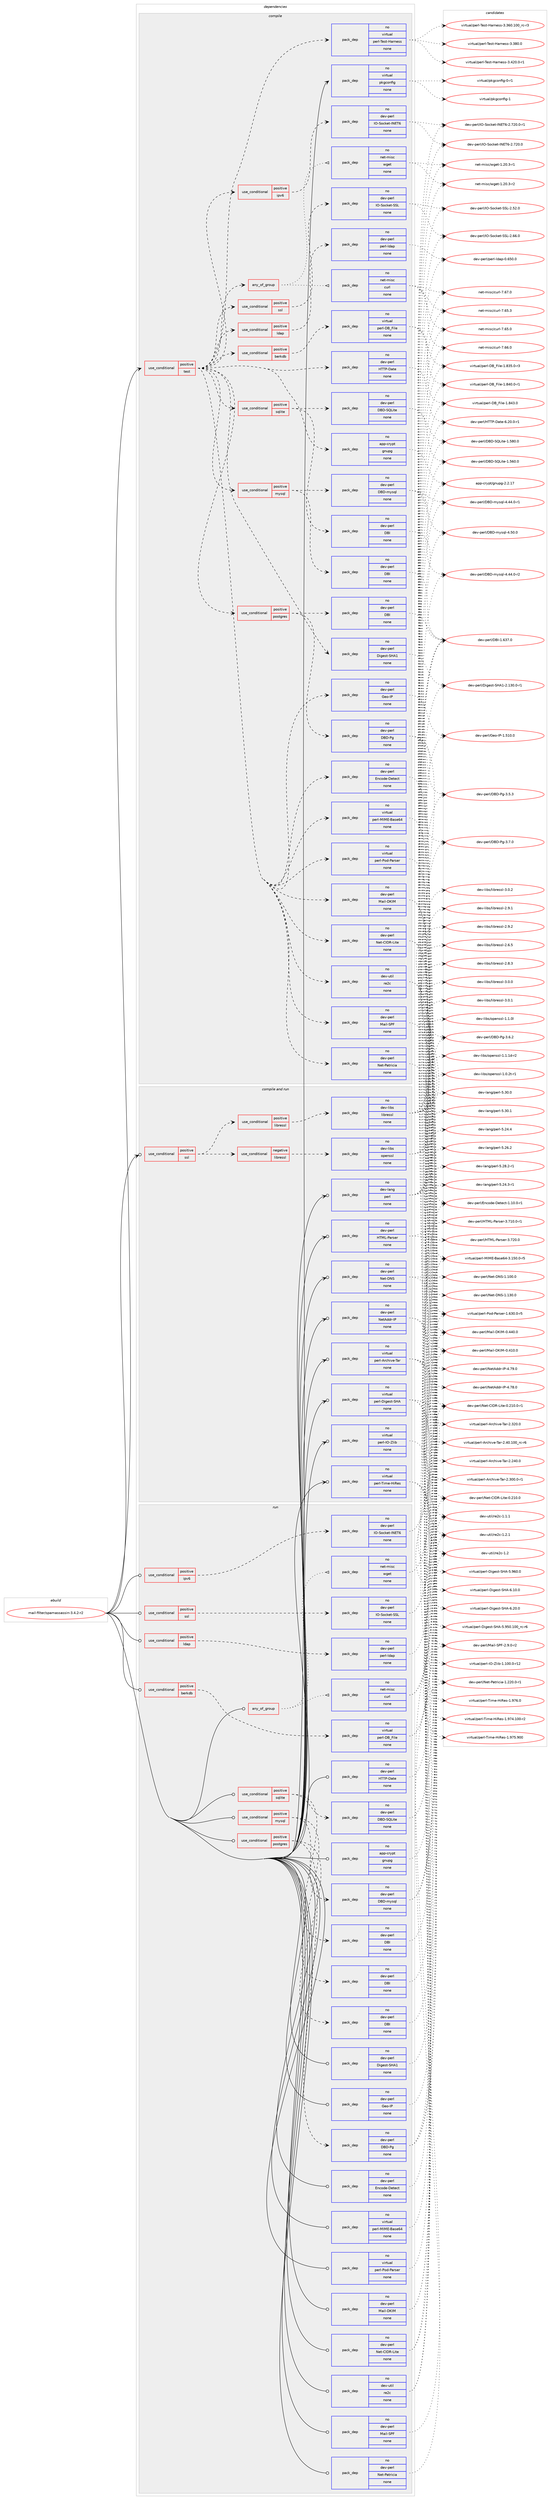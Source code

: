 digraph prolog {

# *************
# Graph options
# *************

newrank=true;
concentrate=true;
compound=true;
graph [rankdir=LR,fontname=Helvetica,fontsize=10,ranksep=1.5];#, ranksep=2.5, nodesep=0.2];
edge  [arrowhead=vee];
node  [fontname=Helvetica,fontsize=10];

# **********
# The ebuild
# **********

subgraph cluster_leftcol {
color=gray;
rank=same;
label=<<i>ebuild</i>>;
id [label="mail-filter/spamassassin-3.4.2-r2", color=red, width=4, href="../mail-filter/spamassassin-3.4.2-r2.svg"];
}

# ****************
# The dependencies
# ****************

subgraph cluster_midcol {
color=gray;
label=<<i>dependencies</i>>;
subgraph cluster_compile {
fillcolor="#eeeeee";
style=filled;
label=<<i>compile</i>>;
subgraph cond188508 {
dependency773268 [label=<<TABLE BORDER="0" CELLBORDER="1" CELLSPACING="0" CELLPADDING="4"><TR><TD ROWSPAN="3" CELLPADDING="10">use_conditional</TD></TR><TR><TD>positive</TD></TR><TR><TD>test</TD></TR></TABLE>>, shape=none, color=red];
subgraph pack571357 {
dependency773269 [label=<<TABLE BORDER="0" CELLBORDER="1" CELLSPACING="0" CELLPADDING="4" WIDTH="220"><TR><TD ROWSPAN="6" CELLPADDING="30">pack_dep</TD></TR><TR><TD WIDTH="110">no</TD></TR><TR><TD>app-crypt</TD></TR><TR><TD>gnupg</TD></TR><TR><TD>none</TD></TR><TR><TD></TD></TR></TABLE>>, shape=none, color=blue];
}
dependency773268:e -> dependency773269:w [weight=20,style="dashed",arrowhead="vee"];
subgraph pack571358 {
dependency773270 [label=<<TABLE BORDER="0" CELLBORDER="1" CELLSPACING="0" CELLPADDING="4" WIDTH="220"><TR><TD ROWSPAN="6" CELLPADDING="30">pack_dep</TD></TR><TR><TD WIDTH="110">no</TD></TR><TR><TD>dev-perl</TD></TR><TR><TD>Digest-SHA1</TD></TR><TR><TD>none</TD></TR><TR><TD></TD></TR></TABLE>>, shape=none, color=blue];
}
dependency773268:e -> dependency773270:w [weight=20,style="dashed",arrowhead="vee"];
subgraph pack571359 {
dependency773271 [label=<<TABLE BORDER="0" CELLBORDER="1" CELLSPACING="0" CELLPADDING="4" WIDTH="220"><TR><TD ROWSPAN="6" CELLPADDING="30">pack_dep</TD></TR><TR><TD WIDTH="110">no</TD></TR><TR><TD>dev-perl</TD></TR><TR><TD>Encode-Detect</TD></TR><TR><TD>none</TD></TR><TR><TD></TD></TR></TABLE>>, shape=none, color=blue];
}
dependency773268:e -> dependency773271:w [weight=20,style="dashed",arrowhead="vee"];
subgraph pack571360 {
dependency773272 [label=<<TABLE BORDER="0" CELLBORDER="1" CELLSPACING="0" CELLPADDING="4" WIDTH="220"><TR><TD ROWSPAN="6" CELLPADDING="30">pack_dep</TD></TR><TR><TD WIDTH="110">no</TD></TR><TR><TD>dev-perl</TD></TR><TR><TD>Geo-IP</TD></TR><TR><TD>none</TD></TR><TR><TD></TD></TR></TABLE>>, shape=none, color=blue];
}
dependency773268:e -> dependency773272:w [weight=20,style="dashed",arrowhead="vee"];
subgraph pack571361 {
dependency773273 [label=<<TABLE BORDER="0" CELLBORDER="1" CELLSPACING="0" CELLPADDING="4" WIDTH="220"><TR><TD ROWSPAN="6" CELLPADDING="30">pack_dep</TD></TR><TR><TD WIDTH="110">no</TD></TR><TR><TD>dev-perl</TD></TR><TR><TD>HTTP-Date</TD></TR><TR><TD>none</TD></TR><TR><TD></TD></TR></TABLE>>, shape=none, color=blue];
}
dependency773268:e -> dependency773273:w [weight=20,style="dashed",arrowhead="vee"];
subgraph pack571362 {
dependency773274 [label=<<TABLE BORDER="0" CELLBORDER="1" CELLSPACING="0" CELLPADDING="4" WIDTH="220"><TR><TD ROWSPAN="6" CELLPADDING="30">pack_dep</TD></TR><TR><TD WIDTH="110">no</TD></TR><TR><TD>dev-perl</TD></TR><TR><TD>Mail-DKIM</TD></TR><TR><TD>none</TD></TR><TR><TD></TD></TR></TABLE>>, shape=none, color=blue];
}
dependency773268:e -> dependency773274:w [weight=20,style="dashed",arrowhead="vee"];
subgraph pack571363 {
dependency773275 [label=<<TABLE BORDER="0" CELLBORDER="1" CELLSPACING="0" CELLPADDING="4" WIDTH="220"><TR><TD ROWSPAN="6" CELLPADDING="30">pack_dep</TD></TR><TR><TD WIDTH="110">no</TD></TR><TR><TD>dev-perl</TD></TR><TR><TD>Mail-SPF</TD></TR><TR><TD>none</TD></TR><TR><TD></TD></TR></TABLE>>, shape=none, color=blue];
}
dependency773268:e -> dependency773275:w [weight=20,style="dashed",arrowhead="vee"];
subgraph pack571364 {
dependency773276 [label=<<TABLE BORDER="0" CELLBORDER="1" CELLSPACING="0" CELLPADDING="4" WIDTH="220"><TR><TD ROWSPAN="6" CELLPADDING="30">pack_dep</TD></TR><TR><TD WIDTH="110">no</TD></TR><TR><TD>dev-perl</TD></TR><TR><TD>Net-Patricia</TD></TR><TR><TD>none</TD></TR><TR><TD></TD></TR></TABLE>>, shape=none, color=blue];
}
dependency773268:e -> dependency773276:w [weight=20,style="dashed",arrowhead="vee"];
subgraph pack571365 {
dependency773277 [label=<<TABLE BORDER="0" CELLBORDER="1" CELLSPACING="0" CELLPADDING="4" WIDTH="220"><TR><TD ROWSPAN="6" CELLPADDING="30">pack_dep</TD></TR><TR><TD WIDTH="110">no</TD></TR><TR><TD>dev-perl</TD></TR><TR><TD>Net-CIDR-Lite</TD></TR><TR><TD>none</TD></TR><TR><TD></TD></TR></TABLE>>, shape=none, color=blue];
}
dependency773268:e -> dependency773277:w [weight=20,style="dashed",arrowhead="vee"];
subgraph pack571366 {
dependency773278 [label=<<TABLE BORDER="0" CELLBORDER="1" CELLSPACING="0" CELLPADDING="4" WIDTH="220"><TR><TD ROWSPAN="6" CELLPADDING="30">pack_dep</TD></TR><TR><TD WIDTH="110">no</TD></TR><TR><TD>dev-util</TD></TR><TR><TD>re2c</TD></TR><TR><TD>none</TD></TR><TR><TD></TD></TR></TABLE>>, shape=none, color=blue];
}
dependency773268:e -> dependency773278:w [weight=20,style="dashed",arrowhead="vee"];
subgraph any12991 {
dependency773279 [label=<<TABLE BORDER="0" CELLBORDER="1" CELLSPACING="0" CELLPADDING="4"><TR><TD CELLPADDING="10">any_of_group</TD></TR></TABLE>>, shape=none, color=red];subgraph pack571367 {
dependency773280 [label=<<TABLE BORDER="0" CELLBORDER="1" CELLSPACING="0" CELLPADDING="4" WIDTH="220"><TR><TD ROWSPAN="6" CELLPADDING="30">pack_dep</TD></TR><TR><TD WIDTH="110">no</TD></TR><TR><TD>net-misc</TD></TR><TR><TD>wget</TD></TR><TR><TD>none</TD></TR><TR><TD></TD></TR></TABLE>>, shape=none, color=blue];
}
dependency773279:e -> dependency773280:w [weight=20,style="dotted",arrowhead="oinv"];
subgraph pack571368 {
dependency773281 [label=<<TABLE BORDER="0" CELLBORDER="1" CELLSPACING="0" CELLPADDING="4" WIDTH="220"><TR><TD ROWSPAN="6" CELLPADDING="30">pack_dep</TD></TR><TR><TD WIDTH="110">no</TD></TR><TR><TD>net-misc</TD></TR><TR><TD>curl</TD></TR><TR><TD>none</TD></TR><TR><TD></TD></TR></TABLE>>, shape=none, color=blue];
}
dependency773279:e -> dependency773281:w [weight=20,style="dotted",arrowhead="oinv"];
}
dependency773268:e -> dependency773279:w [weight=20,style="dashed",arrowhead="vee"];
subgraph pack571369 {
dependency773282 [label=<<TABLE BORDER="0" CELLBORDER="1" CELLSPACING="0" CELLPADDING="4" WIDTH="220"><TR><TD ROWSPAN="6" CELLPADDING="30">pack_dep</TD></TR><TR><TD WIDTH="110">no</TD></TR><TR><TD>virtual</TD></TR><TR><TD>perl-MIME-Base64</TD></TR><TR><TD>none</TD></TR><TR><TD></TD></TR></TABLE>>, shape=none, color=blue];
}
dependency773268:e -> dependency773282:w [weight=20,style="dashed",arrowhead="vee"];
subgraph pack571370 {
dependency773283 [label=<<TABLE BORDER="0" CELLBORDER="1" CELLSPACING="0" CELLPADDING="4" WIDTH="220"><TR><TD ROWSPAN="6" CELLPADDING="30">pack_dep</TD></TR><TR><TD WIDTH="110">no</TD></TR><TR><TD>virtual</TD></TR><TR><TD>perl-Pod-Parser</TD></TR><TR><TD>none</TD></TR><TR><TD></TD></TR></TABLE>>, shape=none, color=blue];
}
dependency773268:e -> dependency773283:w [weight=20,style="dashed",arrowhead="vee"];
subgraph cond188509 {
dependency773284 [label=<<TABLE BORDER="0" CELLBORDER="1" CELLSPACING="0" CELLPADDING="4"><TR><TD ROWSPAN="3" CELLPADDING="10">use_conditional</TD></TR><TR><TD>positive</TD></TR><TR><TD>berkdb</TD></TR></TABLE>>, shape=none, color=red];
subgraph pack571371 {
dependency773285 [label=<<TABLE BORDER="0" CELLBORDER="1" CELLSPACING="0" CELLPADDING="4" WIDTH="220"><TR><TD ROWSPAN="6" CELLPADDING="30">pack_dep</TD></TR><TR><TD WIDTH="110">no</TD></TR><TR><TD>virtual</TD></TR><TR><TD>perl-DB_File</TD></TR><TR><TD>none</TD></TR><TR><TD></TD></TR></TABLE>>, shape=none, color=blue];
}
dependency773284:e -> dependency773285:w [weight=20,style="dashed",arrowhead="vee"];
}
dependency773268:e -> dependency773284:w [weight=20,style="dashed",arrowhead="vee"];
subgraph cond188510 {
dependency773286 [label=<<TABLE BORDER="0" CELLBORDER="1" CELLSPACING="0" CELLPADDING="4"><TR><TD ROWSPAN="3" CELLPADDING="10">use_conditional</TD></TR><TR><TD>positive</TD></TR><TR><TD>ipv6</TD></TR></TABLE>>, shape=none, color=red];
subgraph pack571372 {
dependency773287 [label=<<TABLE BORDER="0" CELLBORDER="1" CELLSPACING="0" CELLPADDING="4" WIDTH="220"><TR><TD ROWSPAN="6" CELLPADDING="30">pack_dep</TD></TR><TR><TD WIDTH="110">no</TD></TR><TR><TD>dev-perl</TD></TR><TR><TD>IO-Socket-INET6</TD></TR><TR><TD>none</TD></TR><TR><TD></TD></TR></TABLE>>, shape=none, color=blue];
}
dependency773286:e -> dependency773287:w [weight=20,style="dashed",arrowhead="vee"];
}
dependency773268:e -> dependency773286:w [weight=20,style="dashed",arrowhead="vee"];
subgraph cond188511 {
dependency773288 [label=<<TABLE BORDER="0" CELLBORDER="1" CELLSPACING="0" CELLPADDING="4"><TR><TD ROWSPAN="3" CELLPADDING="10">use_conditional</TD></TR><TR><TD>positive</TD></TR><TR><TD>ldap</TD></TR></TABLE>>, shape=none, color=red];
subgraph pack571373 {
dependency773289 [label=<<TABLE BORDER="0" CELLBORDER="1" CELLSPACING="0" CELLPADDING="4" WIDTH="220"><TR><TD ROWSPAN="6" CELLPADDING="30">pack_dep</TD></TR><TR><TD WIDTH="110">no</TD></TR><TR><TD>dev-perl</TD></TR><TR><TD>perl-ldap</TD></TR><TR><TD>none</TD></TR><TR><TD></TD></TR></TABLE>>, shape=none, color=blue];
}
dependency773288:e -> dependency773289:w [weight=20,style="dashed",arrowhead="vee"];
}
dependency773268:e -> dependency773288:w [weight=20,style="dashed",arrowhead="vee"];
subgraph cond188512 {
dependency773290 [label=<<TABLE BORDER="0" CELLBORDER="1" CELLSPACING="0" CELLPADDING="4"><TR><TD ROWSPAN="3" CELLPADDING="10">use_conditional</TD></TR><TR><TD>positive</TD></TR><TR><TD>mysql</TD></TR></TABLE>>, shape=none, color=red];
subgraph pack571374 {
dependency773291 [label=<<TABLE BORDER="0" CELLBORDER="1" CELLSPACING="0" CELLPADDING="4" WIDTH="220"><TR><TD ROWSPAN="6" CELLPADDING="30">pack_dep</TD></TR><TR><TD WIDTH="110">no</TD></TR><TR><TD>dev-perl</TD></TR><TR><TD>DBI</TD></TR><TR><TD>none</TD></TR><TR><TD></TD></TR></TABLE>>, shape=none, color=blue];
}
dependency773290:e -> dependency773291:w [weight=20,style="dashed",arrowhead="vee"];
subgraph pack571375 {
dependency773292 [label=<<TABLE BORDER="0" CELLBORDER="1" CELLSPACING="0" CELLPADDING="4" WIDTH="220"><TR><TD ROWSPAN="6" CELLPADDING="30">pack_dep</TD></TR><TR><TD WIDTH="110">no</TD></TR><TR><TD>dev-perl</TD></TR><TR><TD>DBD-mysql</TD></TR><TR><TD>none</TD></TR><TR><TD></TD></TR></TABLE>>, shape=none, color=blue];
}
dependency773290:e -> dependency773292:w [weight=20,style="dashed",arrowhead="vee"];
}
dependency773268:e -> dependency773290:w [weight=20,style="dashed",arrowhead="vee"];
subgraph cond188513 {
dependency773293 [label=<<TABLE BORDER="0" CELLBORDER="1" CELLSPACING="0" CELLPADDING="4"><TR><TD ROWSPAN="3" CELLPADDING="10">use_conditional</TD></TR><TR><TD>positive</TD></TR><TR><TD>postgres</TD></TR></TABLE>>, shape=none, color=red];
subgraph pack571376 {
dependency773294 [label=<<TABLE BORDER="0" CELLBORDER="1" CELLSPACING="0" CELLPADDING="4" WIDTH="220"><TR><TD ROWSPAN="6" CELLPADDING="30">pack_dep</TD></TR><TR><TD WIDTH="110">no</TD></TR><TR><TD>dev-perl</TD></TR><TR><TD>DBI</TD></TR><TR><TD>none</TD></TR><TR><TD></TD></TR></TABLE>>, shape=none, color=blue];
}
dependency773293:e -> dependency773294:w [weight=20,style="dashed",arrowhead="vee"];
subgraph pack571377 {
dependency773295 [label=<<TABLE BORDER="0" CELLBORDER="1" CELLSPACING="0" CELLPADDING="4" WIDTH="220"><TR><TD ROWSPAN="6" CELLPADDING="30">pack_dep</TD></TR><TR><TD WIDTH="110">no</TD></TR><TR><TD>dev-perl</TD></TR><TR><TD>DBD-Pg</TD></TR><TR><TD>none</TD></TR><TR><TD></TD></TR></TABLE>>, shape=none, color=blue];
}
dependency773293:e -> dependency773295:w [weight=20,style="dashed",arrowhead="vee"];
}
dependency773268:e -> dependency773293:w [weight=20,style="dashed",arrowhead="vee"];
subgraph cond188514 {
dependency773296 [label=<<TABLE BORDER="0" CELLBORDER="1" CELLSPACING="0" CELLPADDING="4"><TR><TD ROWSPAN="3" CELLPADDING="10">use_conditional</TD></TR><TR><TD>positive</TD></TR><TR><TD>sqlite</TD></TR></TABLE>>, shape=none, color=red];
subgraph pack571378 {
dependency773297 [label=<<TABLE BORDER="0" CELLBORDER="1" CELLSPACING="0" CELLPADDING="4" WIDTH="220"><TR><TD ROWSPAN="6" CELLPADDING="30">pack_dep</TD></TR><TR><TD WIDTH="110">no</TD></TR><TR><TD>dev-perl</TD></TR><TR><TD>DBI</TD></TR><TR><TD>none</TD></TR><TR><TD></TD></TR></TABLE>>, shape=none, color=blue];
}
dependency773296:e -> dependency773297:w [weight=20,style="dashed",arrowhead="vee"];
subgraph pack571379 {
dependency773298 [label=<<TABLE BORDER="0" CELLBORDER="1" CELLSPACING="0" CELLPADDING="4" WIDTH="220"><TR><TD ROWSPAN="6" CELLPADDING="30">pack_dep</TD></TR><TR><TD WIDTH="110">no</TD></TR><TR><TD>dev-perl</TD></TR><TR><TD>DBD-SQLite</TD></TR><TR><TD>none</TD></TR><TR><TD></TD></TR></TABLE>>, shape=none, color=blue];
}
dependency773296:e -> dependency773298:w [weight=20,style="dashed",arrowhead="vee"];
}
dependency773268:e -> dependency773296:w [weight=20,style="dashed",arrowhead="vee"];
subgraph cond188515 {
dependency773299 [label=<<TABLE BORDER="0" CELLBORDER="1" CELLSPACING="0" CELLPADDING="4"><TR><TD ROWSPAN="3" CELLPADDING="10">use_conditional</TD></TR><TR><TD>positive</TD></TR><TR><TD>ssl</TD></TR></TABLE>>, shape=none, color=red];
subgraph pack571380 {
dependency773300 [label=<<TABLE BORDER="0" CELLBORDER="1" CELLSPACING="0" CELLPADDING="4" WIDTH="220"><TR><TD ROWSPAN="6" CELLPADDING="30">pack_dep</TD></TR><TR><TD WIDTH="110">no</TD></TR><TR><TD>dev-perl</TD></TR><TR><TD>IO-Socket-SSL</TD></TR><TR><TD>none</TD></TR><TR><TD></TD></TR></TABLE>>, shape=none, color=blue];
}
dependency773299:e -> dependency773300:w [weight=20,style="dashed",arrowhead="vee"];
}
dependency773268:e -> dependency773299:w [weight=20,style="dashed",arrowhead="vee"];
subgraph pack571381 {
dependency773301 [label=<<TABLE BORDER="0" CELLBORDER="1" CELLSPACING="0" CELLPADDING="4" WIDTH="220"><TR><TD ROWSPAN="6" CELLPADDING="30">pack_dep</TD></TR><TR><TD WIDTH="110">no</TD></TR><TR><TD>virtual</TD></TR><TR><TD>perl-Test-Harness</TD></TR><TR><TD>none</TD></TR><TR><TD></TD></TR></TABLE>>, shape=none, color=blue];
}
dependency773268:e -> dependency773301:w [weight=20,style="dashed",arrowhead="vee"];
}
id:e -> dependency773268:w [weight=20,style="solid",arrowhead="vee"];
subgraph pack571382 {
dependency773302 [label=<<TABLE BORDER="0" CELLBORDER="1" CELLSPACING="0" CELLPADDING="4" WIDTH="220"><TR><TD ROWSPAN="6" CELLPADDING="30">pack_dep</TD></TR><TR><TD WIDTH="110">no</TD></TR><TR><TD>virtual</TD></TR><TR><TD>pkgconfig</TD></TR><TR><TD>none</TD></TR><TR><TD></TD></TR></TABLE>>, shape=none, color=blue];
}
id:e -> dependency773302:w [weight=20,style="solid",arrowhead="vee"];
}
subgraph cluster_compileandrun {
fillcolor="#eeeeee";
style=filled;
label=<<i>compile and run</i>>;
subgraph cond188516 {
dependency773303 [label=<<TABLE BORDER="0" CELLBORDER="1" CELLSPACING="0" CELLPADDING="4"><TR><TD ROWSPAN="3" CELLPADDING="10">use_conditional</TD></TR><TR><TD>positive</TD></TR><TR><TD>ssl</TD></TR></TABLE>>, shape=none, color=red];
subgraph cond188517 {
dependency773304 [label=<<TABLE BORDER="0" CELLBORDER="1" CELLSPACING="0" CELLPADDING="4"><TR><TD ROWSPAN="3" CELLPADDING="10">use_conditional</TD></TR><TR><TD>negative</TD></TR><TR><TD>libressl</TD></TR></TABLE>>, shape=none, color=red];
subgraph pack571383 {
dependency773305 [label=<<TABLE BORDER="0" CELLBORDER="1" CELLSPACING="0" CELLPADDING="4" WIDTH="220"><TR><TD ROWSPAN="6" CELLPADDING="30">pack_dep</TD></TR><TR><TD WIDTH="110">no</TD></TR><TR><TD>dev-libs</TD></TR><TR><TD>openssl</TD></TR><TR><TD>none</TD></TR><TR><TD></TD></TR></TABLE>>, shape=none, color=blue];
}
dependency773304:e -> dependency773305:w [weight=20,style="dashed",arrowhead="vee"];
}
dependency773303:e -> dependency773304:w [weight=20,style="dashed",arrowhead="vee"];
subgraph cond188518 {
dependency773306 [label=<<TABLE BORDER="0" CELLBORDER="1" CELLSPACING="0" CELLPADDING="4"><TR><TD ROWSPAN="3" CELLPADDING="10">use_conditional</TD></TR><TR><TD>positive</TD></TR><TR><TD>libressl</TD></TR></TABLE>>, shape=none, color=red];
subgraph pack571384 {
dependency773307 [label=<<TABLE BORDER="0" CELLBORDER="1" CELLSPACING="0" CELLPADDING="4" WIDTH="220"><TR><TD ROWSPAN="6" CELLPADDING="30">pack_dep</TD></TR><TR><TD WIDTH="110">no</TD></TR><TR><TD>dev-libs</TD></TR><TR><TD>libressl</TD></TR><TR><TD>none</TD></TR><TR><TD></TD></TR></TABLE>>, shape=none, color=blue];
}
dependency773306:e -> dependency773307:w [weight=20,style="dashed",arrowhead="vee"];
}
dependency773303:e -> dependency773306:w [weight=20,style="dashed",arrowhead="vee"];
}
id:e -> dependency773303:w [weight=20,style="solid",arrowhead="odotvee"];
subgraph pack571385 {
dependency773308 [label=<<TABLE BORDER="0" CELLBORDER="1" CELLSPACING="0" CELLPADDING="4" WIDTH="220"><TR><TD ROWSPAN="6" CELLPADDING="30">pack_dep</TD></TR><TR><TD WIDTH="110">no</TD></TR><TR><TD>dev-lang</TD></TR><TR><TD>perl</TD></TR><TR><TD>none</TD></TR><TR><TD></TD></TR></TABLE>>, shape=none, color=blue];
}
id:e -> dependency773308:w [weight=20,style="solid",arrowhead="odotvee"];
subgraph pack571386 {
dependency773309 [label=<<TABLE BORDER="0" CELLBORDER="1" CELLSPACING="0" CELLPADDING="4" WIDTH="220"><TR><TD ROWSPAN="6" CELLPADDING="30">pack_dep</TD></TR><TR><TD WIDTH="110">no</TD></TR><TR><TD>dev-perl</TD></TR><TR><TD>HTML-Parser</TD></TR><TR><TD>none</TD></TR><TR><TD></TD></TR></TABLE>>, shape=none, color=blue];
}
id:e -> dependency773309:w [weight=20,style="solid",arrowhead="odotvee"];
subgraph pack571387 {
dependency773310 [label=<<TABLE BORDER="0" CELLBORDER="1" CELLSPACING="0" CELLPADDING="4" WIDTH="220"><TR><TD ROWSPAN="6" CELLPADDING="30">pack_dep</TD></TR><TR><TD WIDTH="110">no</TD></TR><TR><TD>dev-perl</TD></TR><TR><TD>Net-DNS</TD></TR><TR><TD>none</TD></TR><TR><TD></TD></TR></TABLE>>, shape=none, color=blue];
}
id:e -> dependency773310:w [weight=20,style="solid",arrowhead="odotvee"];
subgraph pack571388 {
dependency773311 [label=<<TABLE BORDER="0" CELLBORDER="1" CELLSPACING="0" CELLPADDING="4" WIDTH="220"><TR><TD ROWSPAN="6" CELLPADDING="30">pack_dep</TD></TR><TR><TD WIDTH="110">no</TD></TR><TR><TD>dev-perl</TD></TR><TR><TD>NetAddr-IP</TD></TR><TR><TD>none</TD></TR><TR><TD></TD></TR></TABLE>>, shape=none, color=blue];
}
id:e -> dependency773311:w [weight=20,style="solid",arrowhead="odotvee"];
subgraph pack571389 {
dependency773312 [label=<<TABLE BORDER="0" CELLBORDER="1" CELLSPACING="0" CELLPADDING="4" WIDTH="220"><TR><TD ROWSPAN="6" CELLPADDING="30">pack_dep</TD></TR><TR><TD WIDTH="110">no</TD></TR><TR><TD>virtual</TD></TR><TR><TD>perl-Archive-Tar</TD></TR><TR><TD>none</TD></TR><TR><TD></TD></TR></TABLE>>, shape=none, color=blue];
}
id:e -> dependency773312:w [weight=20,style="solid",arrowhead="odotvee"];
subgraph pack571390 {
dependency773313 [label=<<TABLE BORDER="0" CELLBORDER="1" CELLSPACING="0" CELLPADDING="4" WIDTH="220"><TR><TD ROWSPAN="6" CELLPADDING="30">pack_dep</TD></TR><TR><TD WIDTH="110">no</TD></TR><TR><TD>virtual</TD></TR><TR><TD>perl-Digest-SHA</TD></TR><TR><TD>none</TD></TR><TR><TD></TD></TR></TABLE>>, shape=none, color=blue];
}
id:e -> dependency773313:w [weight=20,style="solid",arrowhead="odotvee"];
subgraph pack571391 {
dependency773314 [label=<<TABLE BORDER="0" CELLBORDER="1" CELLSPACING="0" CELLPADDING="4" WIDTH="220"><TR><TD ROWSPAN="6" CELLPADDING="30">pack_dep</TD></TR><TR><TD WIDTH="110">no</TD></TR><TR><TD>virtual</TD></TR><TR><TD>perl-IO-Zlib</TD></TR><TR><TD>none</TD></TR><TR><TD></TD></TR></TABLE>>, shape=none, color=blue];
}
id:e -> dependency773314:w [weight=20,style="solid",arrowhead="odotvee"];
subgraph pack571392 {
dependency773315 [label=<<TABLE BORDER="0" CELLBORDER="1" CELLSPACING="0" CELLPADDING="4" WIDTH="220"><TR><TD ROWSPAN="6" CELLPADDING="30">pack_dep</TD></TR><TR><TD WIDTH="110">no</TD></TR><TR><TD>virtual</TD></TR><TR><TD>perl-Time-HiRes</TD></TR><TR><TD>none</TD></TR><TR><TD></TD></TR></TABLE>>, shape=none, color=blue];
}
id:e -> dependency773315:w [weight=20,style="solid",arrowhead="odotvee"];
}
subgraph cluster_run {
fillcolor="#eeeeee";
style=filled;
label=<<i>run</i>>;
subgraph any12992 {
dependency773316 [label=<<TABLE BORDER="0" CELLBORDER="1" CELLSPACING="0" CELLPADDING="4"><TR><TD CELLPADDING="10">any_of_group</TD></TR></TABLE>>, shape=none, color=red];subgraph pack571393 {
dependency773317 [label=<<TABLE BORDER="0" CELLBORDER="1" CELLSPACING="0" CELLPADDING="4" WIDTH="220"><TR><TD ROWSPAN="6" CELLPADDING="30">pack_dep</TD></TR><TR><TD WIDTH="110">no</TD></TR><TR><TD>net-misc</TD></TR><TR><TD>wget</TD></TR><TR><TD>none</TD></TR><TR><TD></TD></TR></TABLE>>, shape=none, color=blue];
}
dependency773316:e -> dependency773317:w [weight=20,style="dotted",arrowhead="oinv"];
subgraph pack571394 {
dependency773318 [label=<<TABLE BORDER="0" CELLBORDER="1" CELLSPACING="0" CELLPADDING="4" WIDTH="220"><TR><TD ROWSPAN="6" CELLPADDING="30">pack_dep</TD></TR><TR><TD WIDTH="110">no</TD></TR><TR><TD>net-misc</TD></TR><TR><TD>curl</TD></TR><TR><TD>none</TD></TR><TR><TD></TD></TR></TABLE>>, shape=none, color=blue];
}
dependency773316:e -> dependency773318:w [weight=20,style="dotted",arrowhead="oinv"];
}
id:e -> dependency773316:w [weight=20,style="solid",arrowhead="odot"];
subgraph cond188519 {
dependency773319 [label=<<TABLE BORDER="0" CELLBORDER="1" CELLSPACING="0" CELLPADDING="4"><TR><TD ROWSPAN="3" CELLPADDING="10">use_conditional</TD></TR><TR><TD>positive</TD></TR><TR><TD>berkdb</TD></TR></TABLE>>, shape=none, color=red];
subgraph pack571395 {
dependency773320 [label=<<TABLE BORDER="0" CELLBORDER="1" CELLSPACING="0" CELLPADDING="4" WIDTH="220"><TR><TD ROWSPAN="6" CELLPADDING="30">pack_dep</TD></TR><TR><TD WIDTH="110">no</TD></TR><TR><TD>virtual</TD></TR><TR><TD>perl-DB_File</TD></TR><TR><TD>none</TD></TR><TR><TD></TD></TR></TABLE>>, shape=none, color=blue];
}
dependency773319:e -> dependency773320:w [weight=20,style="dashed",arrowhead="vee"];
}
id:e -> dependency773319:w [weight=20,style="solid",arrowhead="odot"];
subgraph cond188520 {
dependency773321 [label=<<TABLE BORDER="0" CELLBORDER="1" CELLSPACING="0" CELLPADDING="4"><TR><TD ROWSPAN="3" CELLPADDING="10">use_conditional</TD></TR><TR><TD>positive</TD></TR><TR><TD>ipv6</TD></TR></TABLE>>, shape=none, color=red];
subgraph pack571396 {
dependency773322 [label=<<TABLE BORDER="0" CELLBORDER="1" CELLSPACING="0" CELLPADDING="4" WIDTH="220"><TR><TD ROWSPAN="6" CELLPADDING="30">pack_dep</TD></TR><TR><TD WIDTH="110">no</TD></TR><TR><TD>dev-perl</TD></TR><TR><TD>IO-Socket-INET6</TD></TR><TR><TD>none</TD></TR><TR><TD></TD></TR></TABLE>>, shape=none, color=blue];
}
dependency773321:e -> dependency773322:w [weight=20,style="dashed",arrowhead="vee"];
}
id:e -> dependency773321:w [weight=20,style="solid",arrowhead="odot"];
subgraph cond188521 {
dependency773323 [label=<<TABLE BORDER="0" CELLBORDER="1" CELLSPACING="0" CELLPADDING="4"><TR><TD ROWSPAN="3" CELLPADDING="10">use_conditional</TD></TR><TR><TD>positive</TD></TR><TR><TD>ldap</TD></TR></TABLE>>, shape=none, color=red];
subgraph pack571397 {
dependency773324 [label=<<TABLE BORDER="0" CELLBORDER="1" CELLSPACING="0" CELLPADDING="4" WIDTH="220"><TR><TD ROWSPAN="6" CELLPADDING="30">pack_dep</TD></TR><TR><TD WIDTH="110">no</TD></TR><TR><TD>dev-perl</TD></TR><TR><TD>perl-ldap</TD></TR><TR><TD>none</TD></TR><TR><TD></TD></TR></TABLE>>, shape=none, color=blue];
}
dependency773323:e -> dependency773324:w [weight=20,style="dashed",arrowhead="vee"];
}
id:e -> dependency773323:w [weight=20,style="solid",arrowhead="odot"];
subgraph cond188522 {
dependency773325 [label=<<TABLE BORDER="0" CELLBORDER="1" CELLSPACING="0" CELLPADDING="4"><TR><TD ROWSPAN="3" CELLPADDING="10">use_conditional</TD></TR><TR><TD>positive</TD></TR><TR><TD>mysql</TD></TR></TABLE>>, shape=none, color=red];
subgraph pack571398 {
dependency773326 [label=<<TABLE BORDER="0" CELLBORDER="1" CELLSPACING="0" CELLPADDING="4" WIDTH="220"><TR><TD ROWSPAN="6" CELLPADDING="30">pack_dep</TD></TR><TR><TD WIDTH="110">no</TD></TR><TR><TD>dev-perl</TD></TR><TR><TD>DBI</TD></TR><TR><TD>none</TD></TR><TR><TD></TD></TR></TABLE>>, shape=none, color=blue];
}
dependency773325:e -> dependency773326:w [weight=20,style="dashed",arrowhead="vee"];
subgraph pack571399 {
dependency773327 [label=<<TABLE BORDER="0" CELLBORDER="1" CELLSPACING="0" CELLPADDING="4" WIDTH="220"><TR><TD ROWSPAN="6" CELLPADDING="30">pack_dep</TD></TR><TR><TD WIDTH="110">no</TD></TR><TR><TD>dev-perl</TD></TR><TR><TD>DBD-mysql</TD></TR><TR><TD>none</TD></TR><TR><TD></TD></TR></TABLE>>, shape=none, color=blue];
}
dependency773325:e -> dependency773327:w [weight=20,style="dashed",arrowhead="vee"];
}
id:e -> dependency773325:w [weight=20,style="solid",arrowhead="odot"];
subgraph cond188523 {
dependency773328 [label=<<TABLE BORDER="0" CELLBORDER="1" CELLSPACING="0" CELLPADDING="4"><TR><TD ROWSPAN="3" CELLPADDING="10">use_conditional</TD></TR><TR><TD>positive</TD></TR><TR><TD>postgres</TD></TR></TABLE>>, shape=none, color=red];
subgraph pack571400 {
dependency773329 [label=<<TABLE BORDER="0" CELLBORDER="1" CELLSPACING="0" CELLPADDING="4" WIDTH="220"><TR><TD ROWSPAN="6" CELLPADDING="30">pack_dep</TD></TR><TR><TD WIDTH="110">no</TD></TR><TR><TD>dev-perl</TD></TR><TR><TD>DBI</TD></TR><TR><TD>none</TD></TR><TR><TD></TD></TR></TABLE>>, shape=none, color=blue];
}
dependency773328:e -> dependency773329:w [weight=20,style="dashed",arrowhead="vee"];
subgraph pack571401 {
dependency773330 [label=<<TABLE BORDER="0" CELLBORDER="1" CELLSPACING="0" CELLPADDING="4" WIDTH="220"><TR><TD ROWSPAN="6" CELLPADDING="30">pack_dep</TD></TR><TR><TD WIDTH="110">no</TD></TR><TR><TD>dev-perl</TD></TR><TR><TD>DBD-Pg</TD></TR><TR><TD>none</TD></TR><TR><TD></TD></TR></TABLE>>, shape=none, color=blue];
}
dependency773328:e -> dependency773330:w [weight=20,style="dashed",arrowhead="vee"];
}
id:e -> dependency773328:w [weight=20,style="solid",arrowhead="odot"];
subgraph cond188524 {
dependency773331 [label=<<TABLE BORDER="0" CELLBORDER="1" CELLSPACING="0" CELLPADDING="4"><TR><TD ROWSPAN="3" CELLPADDING="10">use_conditional</TD></TR><TR><TD>positive</TD></TR><TR><TD>sqlite</TD></TR></TABLE>>, shape=none, color=red];
subgraph pack571402 {
dependency773332 [label=<<TABLE BORDER="0" CELLBORDER="1" CELLSPACING="0" CELLPADDING="4" WIDTH="220"><TR><TD ROWSPAN="6" CELLPADDING="30">pack_dep</TD></TR><TR><TD WIDTH="110">no</TD></TR><TR><TD>dev-perl</TD></TR><TR><TD>DBI</TD></TR><TR><TD>none</TD></TR><TR><TD></TD></TR></TABLE>>, shape=none, color=blue];
}
dependency773331:e -> dependency773332:w [weight=20,style="dashed",arrowhead="vee"];
subgraph pack571403 {
dependency773333 [label=<<TABLE BORDER="0" CELLBORDER="1" CELLSPACING="0" CELLPADDING="4" WIDTH="220"><TR><TD ROWSPAN="6" CELLPADDING="30">pack_dep</TD></TR><TR><TD WIDTH="110">no</TD></TR><TR><TD>dev-perl</TD></TR><TR><TD>DBD-SQLite</TD></TR><TR><TD>none</TD></TR><TR><TD></TD></TR></TABLE>>, shape=none, color=blue];
}
dependency773331:e -> dependency773333:w [weight=20,style="dashed",arrowhead="vee"];
}
id:e -> dependency773331:w [weight=20,style="solid",arrowhead="odot"];
subgraph cond188525 {
dependency773334 [label=<<TABLE BORDER="0" CELLBORDER="1" CELLSPACING="0" CELLPADDING="4"><TR><TD ROWSPAN="3" CELLPADDING="10">use_conditional</TD></TR><TR><TD>positive</TD></TR><TR><TD>ssl</TD></TR></TABLE>>, shape=none, color=red];
subgraph pack571404 {
dependency773335 [label=<<TABLE BORDER="0" CELLBORDER="1" CELLSPACING="0" CELLPADDING="4" WIDTH="220"><TR><TD ROWSPAN="6" CELLPADDING="30">pack_dep</TD></TR><TR><TD WIDTH="110">no</TD></TR><TR><TD>dev-perl</TD></TR><TR><TD>IO-Socket-SSL</TD></TR><TR><TD>none</TD></TR><TR><TD></TD></TR></TABLE>>, shape=none, color=blue];
}
dependency773334:e -> dependency773335:w [weight=20,style="dashed",arrowhead="vee"];
}
id:e -> dependency773334:w [weight=20,style="solid",arrowhead="odot"];
subgraph pack571405 {
dependency773336 [label=<<TABLE BORDER="0" CELLBORDER="1" CELLSPACING="0" CELLPADDING="4" WIDTH="220"><TR><TD ROWSPAN="6" CELLPADDING="30">pack_dep</TD></TR><TR><TD WIDTH="110">no</TD></TR><TR><TD>app-crypt</TD></TR><TR><TD>gnupg</TD></TR><TR><TD>none</TD></TR><TR><TD></TD></TR></TABLE>>, shape=none, color=blue];
}
id:e -> dependency773336:w [weight=20,style="solid",arrowhead="odot"];
subgraph pack571406 {
dependency773337 [label=<<TABLE BORDER="0" CELLBORDER="1" CELLSPACING="0" CELLPADDING="4" WIDTH="220"><TR><TD ROWSPAN="6" CELLPADDING="30">pack_dep</TD></TR><TR><TD WIDTH="110">no</TD></TR><TR><TD>dev-perl</TD></TR><TR><TD>Digest-SHA1</TD></TR><TR><TD>none</TD></TR><TR><TD></TD></TR></TABLE>>, shape=none, color=blue];
}
id:e -> dependency773337:w [weight=20,style="solid",arrowhead="odot"];
subgraph pack571407 {
dependency773338 [label=<<TABLE BORDER="0" CELLBORDER="1" CELLSPACING="0" CELLPADDING="4" WIDTH="220"><TR><TD ROWSPAN="6" CELLPADDING="30">pack_dep</TD></TR><TR><TD WIDTH="110">no</TD></TR><TR><TD>dev-perl</TD></TR><TR><TD>Encode-Detect</TD></TR><TR><TD>none</TD></TR><TR><TD></TD></TR></TABLE>>, shape=none, color=blue];
}
id:e -> dependency773338:w [weight=20,style="solid",arrowhead="odot"];
subgraph pack571408 {
dependency773339 [label=<<TABLE BORDER="0" CELLBORDER="1" CELLSPACING="0" CELLPADDING="4" WIDTH="220"><TR><TD ROWSPAN="6" CELLPADDING="30">pack_dep</TD></TR><TR><TD WIDTH="110">no</TD></TR><TR><TD>dev-perl</TD></TR><TR><TD>Geo-IP</TD></TR><TR><TD>none</TD></TR><TR><TD></TD></TR></TABLE>>, shape=none, color=blue];
}
id:e -> dependency773339:w [weight=20,style="solid",arrowhead="odot"];
subgraph pack571409 {
dependency773340 [label=<<TABLE BORDER="0" CELLBORDER="1" CELLSPACING="0" CELLPADDING="4" WIDTH="220"><TR><TD ROWSPAN="6" CELLPADDING="30">pack_dep</TD></TR><TR><TD WIDTH="110">no</TD></TR><TR><TD>dev-perl</TD></TR><TR><TD>HTTP-Date</TD></TR><TR><TD>none</TD></TR><TR><TD></TD></TR></TABLE>>, shape=none, color=blue];
}
id:e -> dependency773340:w [weight=20,style="solid",arrowhead="odot"];
subgraph pack571410 {
dependency773341 [label=<<TABLE BORDER="0" CELLBORDER="1" CELLSPACING="0" CELLPADDING="4" WIDTH="220"><TR><TD ROWSPAN="6" CELLPADDING="30">pack_dep</TD></TR><TR><TD WIDTH="110">no</TD></TR><TR><TD>dev-perl</TD></TR><TR><TD>Mail-DKIM</TD></TR><TR><TD>none</TD></TR><TR><TD></TD></TR></TABLE>>, shape=none, color=blue];
}
id:e -> dependency773341:w [weight=20,style="solid",arrowhead="odot"];
subgraph pack571411 {
dependency773342 [label=<<TABLE BORDER="0" CELLBORDER="1" CELLSPACING="0" CELLPADDING="4" WIDTH="220"><TR><TD ROWSPAN="6" CELLPADDING="30">pack_dep</TD></TR><TR><TD WIDTH="110">no</TD></TR><TR><TD>dev-perl</TD></TR><TR><TD>Mail-SPF</TD></TR><TR><TD>none</TD></TR><TR><TD></TD></TR></TABLE>>, shape=none, color=blue];
}
id:e -> dependency773342:w [weight=20,style="solid",arrowhead="odot"];
subgraph pack571412 {
dependency773343 [label=<<TABLE BORDER="0" CELLBORDER="1" CELLSPACING="0" CELLPADDING="4" WIDTH="220"><TR><TD ROWSPAN="6" CELLPADDING="30">pack_dep</TD></TR><TR><TD WIDTH="110">no</TD></TR><TR><TD>dev-perl</TD></TR><TR><TD>Net-CIDR-Lite</TD></TR><TR><TD>none</TD></TR><TR><TD></TD></TR></TABLE>>, shape=none, color=blue];
}
id:e -> dependency773343:w [weight=20,style="solid",arrowhead="odot"];
subgraph pack571413 {
dependency773344 [label=<<TABLE BORDER="0" CELLBORDER="1" CELLSPACING="0" CELLPADDING="4" WIDTH="220"><TR><TD ROWSPAN="6" CELLPADDING="30">pack_dep</TD></TR><TR><TD WIDTH="110">no</TD></TR><TR><TD>dev-perl</TD></TR><TR><TD>Net-Patricia</TD></TR><TR><TD>none</TD></TR><TR><TD></TD></TR></TABLE>>, shape=none, color=blue];
}
id:e -> dependency773344:w [weight=20,style="solid",arrowhead="odot"];
subgraph pack571414 {
dependency773345 [label=<<TABLE BORDER="0" CELLBORDER="1" CELLSPACING="0" CELLPADDING="4" WIDTH="220"><TR><TD ROWSPAN="6" CELLPADDING="30">pack_dep</TD></TR><TR><TD WIDTH="110">no</TD></TR><TR><TD>dev-util</TD></TR><TR><TD>re2c</TD></TR><TR><TD>none</TD></TR><TR><TD></TD></TR></TABLE>>, shape=none, color=blue];
}
id:e -> dependency773345:w [weight=20,style="solid",arrowhead="odot"];
subgraph pack571415 {
dependency773346 [label=<<TABLE BORDER="0" CELLBORDER="1" CELLSPACING="0" CELLPADDING="4" WIDTH="220"><TR><TD ROWSPAN="6" CELLPADDING="30">pack_dep</TD></TR><TR><TD WIDTH="110">no</TD></TR><TR><TD>virtual</TD></TR><TR><TD>perl-MIME-Base64</TD></TR><TR><TD>none</TD></TR><TR><TD></TD></TR></TABLE>>, shape=none, color=blue];
}
id:e -> dependency773346:w [weight=20,style="solid",arrowhead="odot"];
subgraph pack571416 {
dependency773347 [label=<<TABLE BORDER="0" CELLBORDER="1" CELLSPACING="0" CELLPADDING="4" WIDTH="220"><TR><TD ROWSPAN="6" CELLPADDING="30">pack_dep</TD></TR><TR><TD WIDTH="110">no</TD></TR><TR><TD>virtual</TD></TR><TR><TD>perl-Pod-Parser</TD></TR><TR><TD>none</TD></TR><TR><TD></TD></TR></TABLE>>, shape=none, color=blue];
}
id:e -> dependency773347:w [weight=20,style="solid",arrowhead="odot"];
}
}

# **************
# The candidates
# **************

subgraph cluster_choices {
rank=same;
color=gray;
label=<<i>candidates</i>>;

subgraph choice571357 {
color=black;
nodesep=1;
choice9711211245991141211121164710311011711210345504650464955 [label="app-crypt/gnupg-2.2.17", color=red, width=4,href="../app-crypt/gnupg-2.2.17.svg"];
dependency773269:e -> choice9711211245991141211121164710311011711210345504650464955:w [style=dotted,weight="100"];
}
subgraph choice571358 {
color=black;
nodesep=1;
choice100101118451121011141084768105103101115116458372654945504649514846484511449 [label="dev-perl/Digest-SHA1-2.130.0-r1", color=red, width=4,href="../dev-perl/Digest-SHA1-2.130.0-r1.svg"];
dependency773270:e -> choice100101118451121011141084768105103101115116458372654945504649514846484511449:w [style=dotted,weight="100"];
}
subgraph choice571359 {
color=black;
nodesep=1;
choice10010111845112101114108476911099111100101456810111610199116454946494846484511449 [label="dev-perl/Encode-Detect-1.10.0-r1", color=red, width=4,href="../dev-perl/Encode-Detect-1.10.0-r1.svg"];
dependency773271:e -> choice10010111845112101114108476911099111100101456810111610199116454946494846484511449:w [style=dotted,weight="100"];
}
subgraph choice571360 {
color=black;
nodesep=1;
choice1001011184511210111410847711011114573804549465349484648 [label="dev-perl/Geo-IP-1.510.0", color=red, width=4,href="../dev-perl/Geo-IP-1.510.0.svg"];
dependency773272:e -> choice1001011184511210111410847711011114573804549465349484648:w [style=dotted,weight="100"];
}
subgraph choice571361 {
color=black;
nodesep=1;
choice100101118451121011141084772848480456897116101455446504846484511449 [label="dev-perl/HTTP-Date-6.20.0-r1", color=red, width=4,href="../dev-perl/HTTP-Date-6.20.0-r1.svg"];
dependency773273:e -> choice100101118451121011141084772848480456897116101455446504846484511449:w [style=dotted,weight="100"];
}
subgraph choice571362 {
color=black;
nodesep=1;
choice1001011184511210111410847779710510845687573774548465249484648 [label="dev-perl/Mail-DKIM-0.410.0", color=red, width=4,href="../dev-perl/Mail-DKIM-0.410.0.svg"];
choice1001011184511210111410847779710510845687573774548465252484648 [label="dev-perl/Mail-DKIM-0.440.0", color=red, width=4,href="../dev-perl/Mail-DKIM-0.440.0.svg"];
dependency773274:e -> choice1001011184511210111410847779710510845687573774548465249484648:w [style=dotted,weight="100"];
dependency773274:e -> choice1001011184511210111410847779710510845687573774548465252484648:w [style=dotted,weight="100"];
}
subgraph choice571363 {
color=black;
nodesep=1;
choice10010111845112101114108477797105108458380704550465746484511450 [label="dev-perl/Mail-SPF-2.9.0-r2", color=red, width=4,href="../dev-perl/Mail-SPF-2.9.0-r2.svg"];
dependency773275:e -> choice10010111845112101114108477797105108458380704550465746484511450:w [style=dotted,weight="100"];
}
subgraph choice571364 {
color=black;
nodesep=1;
choice100101118451121011141084778101116458097116114105991059745494650504846484511449 [label="dev-perl/Net-Patricia-1.220.0-r1", color=red, width=4,href="../dev-perl/Net-Patricia-1.220.0-r1.svg"];
dependency773276:e -> choice100101118451121011141084778101116458097116114105991059745494650504846484511449:w [style=dotted,weight="100"];
}
subgraph choice571365 {
color=black;
nodesep=1;
choice100101118451121011141084778101116456773688245761051161014548465049484648 [label="dev-perl/Net-CIDR-Lite-0.210.0", color=red, width=4,href="../dev-perl/Net-CIDR-Lite-0.210.0.svg"];
choice1001011184511210111410847781011164567736882457610511610145484650494846484511449 [label="dev-perl/Net-CIDR-Lite-0.210.0-r1", color=red, width=4,href="../dev-perl/Net-CIDR-Lite-0.210.0-r1.svg"];
dependency773277:e -> choice100101118451121011141084778101116456773688245761051161014548465049484648:w [style=dotted,weight="100"];
dependency773277:e -> choice1001011184511210111410847781011164567736882457610511610145484650494846484511449:w [style=dotted,weight="100"];
}
subgraph choice571366 {
color=black;
nodesep=1;
choice10010111845117116105108471141015099454946494649 [label="dev-util/re2c-1.1.1", color=red, width=4,href="../dev-util/re2c-1.1.1.svg"];
choice1001011184511711610510847114101509945494650 [label="dev-util/re2c-1.2", color=red, width=4,href="../dev-util/re2c-1.2.svg"];
choice10010111845117116105108471141015099454946504649 [label="dev-util/re2c-1.2.1", color=red, width=4,href="../dev-util/re2c-1.2.1.svg"];
dependency773278:e -> choice10010111845117116105108471141015099454946494649:w [style=dotted,weight="100"];
dependency773278:e -> choice1001011184511711610510847114101509945494650:w [style=dotted,weight="100"];
dependency773278:e -> choice10010111845117116105108471141015099454946504649:w [style=dotted,weight="100"];
}
subgraph choice571367 {
color=black;
nodesep=1;
choice110101116451091051159947119103101116454946504846514511449 [label="net-misc/wget-1.20.3-r1", color=red, width=4,href="../net-misc/wget-1.20.3-r1.svg"];
choice110101116451091051159947119103101116454946504846514511450 [label="net-misc/wget-1.20.3-r2", color=red, width=4,href="../net-misc/wget-1.20.3-r2.svg"];
dependency773280:e -> choice110101116451091051159947119103101116454946504846514511449:w [style=dotted,weight="100"];
dependency773280:e -> choice110101116451091051159947119103101116454946504846514511450:w [style=dotted,weight="100"];
}
subgraph choice571368 {
color=black;
nodesep=1;
choice1101011164510910511599479911711410845554654534648 [label="net-misc/curl-7.65.0", color=red, width=4,href="../net-misc/curl-7.65.0.svg"];
choice1101011164510910511599479911711410845554654534651 [label="net-misc/curl-7.65.3", color=red, width=4,href="../net-misc/curl-7.65.3.svg"];
choice1101011164510910511599479911711410845554654544648 [label="net-misc/curl-7.66.0", color=red, width=4,href="../net-misc/curl-7.66.0.svg"];
choice1101011164510910511599479911711410845554654554648 [label="net-misc/curl-7.67.0", color=red, width=4,href="../net-misc/curl-7.67.0.svg"];
dependency773281:e -> choice1101011164510910511599479911711410845554654534648:w [style=dotted,weight="100"];
dependency773281:e -> choice1101011164510910511599479911711410845554654534651:w [style=dotted,weight="100"];
dependency773281:e -> choice1101011164510910511599479911711410845554654544648:w [style=dotted,weight="100"];
dependency773281:e -> choice1101011164510910511599479911711410845554654554648:w [style=dotted,weight="100"];
}
subgraph choice571369 {
color=black;
nodesep=1;
choice11810511411611797108471121011141084577737769456697115101545245514649534846484511453 [label="virtual/perl-MIME-Base64-3.150.0-r5", color=red, width=4,href="../virtual/perl-MIME-Base64-3.150.0-r5.svg"];
dependency773282:e -> choice11810511411611797108471121011141084577737769456697115101545245514649534846484511453:w [style=dotted,weight="100"];
}
subgraph choice571370 {
color=black;
nodesep=1;
choice1181051141161179710847112101114108458011110045809711411510111445494654514846484511453 [label="virtual/perl-Pod-Parser-1.630.0-r5", color=red, width=4,href="../virtual/perl-Pod-Parser-1.630.0-r5.svg"];
dependency773283:e -> choice1181051141161179710847112101114108458011110045809711411510111445494654514846484511453:w [style=dotted,weight="100"];
}
subgraph choice571371 {
color=black;
nodesep=1;
choice1181051141161179710847112101114108456866957010510810145494656515346484511451 [label="virtual/perl-DB_File-1.835.0-r3", color=red, width=4,href="../virtual/perl-DB_File-1.835.0-r3.svg"];
choice1181051141161179710847112101114108456866957010510810145494656524846484511449 [label="virtual/perl-DB_File-1.840.0-r1", color=red, width=4,href="../virtual/perl-DB_File-1.840.0-r1.svg"];
choice118105114116117971084711210111410845686695701051081014549465652514648 [label="virtual/perl-DB_File-1.843.0", color=red, width=4,href="../virtual/perl-DB_File-1.843.0.svg"];
dependency773285:e -> choice1181051141161179710847112101114108456866957010510810145494656515346484511451:w [style=dotted,weight="100"];
dependency773285:e -> choice1181051141161179710847112101114108456866957010510810145494656524846484511449:w [style=dotted,weight="100"];
dependency773285:e -> choice118105114116117971084711210111410845686695701051081014549465652514648:w [style=dotted,weight="100"];
}
subgraph choice571372 {
color=black;
nodesep=1;
choice100101118451121011141084773794583111991071011164573786984544550465550484648 [label="dev-perl/IO-Socket-INET6-2.720.0", color=red, width=4,href="../dev-perl/IO-Socket-INET6-2.720.0.svg"];
choice1001011184511210111410847737945831119910710111645737869845445504655504846484511449 [label="dev-perl/IO-Socket-INET6-2.720.0-r1", color=red, width=4,href="../dev-perl/IO-Socket-INET6-2.720.0-r1.svg"];
dependency773287:e -> choice100101118451121011141084773794583111991071011164573786984544550465550484648:w [style=dotted,weight="100"];
dependency773287:e -> choice1001011184511210111410847737945831119910710111645737869845445504655504846484511449:w [style=dotted,weight="100"];
}
subgraph choice571373 {
color=black;
nodesep=1;
choice100101118451121011141084711210111410845108100971124548465453484648 [label="dev-perl/perl-ldap-0.650.0", color=red, width=4,href="../dev-perl/perl-ldap-0.650.0.svg"];
dependency773289:e -> choice100101118451121011141084711210111410845108100971124548465453484648:w [style=dotted,weight="100"];
}
subgraph choice571374 {
color=black;
nodesep=1;
choice10010111845112101114108476866734549465451554648 [label="dev-perl/DBI-1.637.0", color=red, width=4,href="../dev-perl/DBI-1.637.0.svg"];
dependency773291:e -> choice10010111845112101114108476866734549465451554648:w [style=dotted,weight="100"];
}
subgraph choice571375 {
color=black;
nodesep=1;
choice100101118451121011141084768666845109121115113108455246525246484511449 [label="dev-perl/DBD-mysql-4.44.0-r1", color=red, width=4,href="../dev-perl/DBD-mysql-4.44.0-r1.svg"];
choice100101118451121011141084768666845109121115113108455246525246484511450 [label="dev-perl/DBD-mysql-4.44.0-r2", color=red, width=4,href="../dev-perl/DBD-mysql-4.44.0-r2.svg"];
choice10010111845112101114108476866684510912111511310845524653484648 [label="dev-perl/DBD-mysql-4.50.0", color=red, width=4,href="../dev-perl/DBD-mysql-4.50.0.svg"];
dependency773292:e -> choice100101118451121011141084768666845109121115113108455246525246484511449:w [style=dotted,weight="100"];
dependency773292:e -> choice100101118451121011141084768666845109121115113108455246525246484511450:w [style=dotted,weight="100"];
dependency773292:e -> choice10010111845112101114108476866684510912111511310845524653484648:w [style=dotted,weight="100"];
}
subgraph choice571376 {
color=black;
nodesep=1;
choice10010111845112101114108476866734549465451554648 [label="dev-perl/DBI-1.637.0", color=red, width=4,href="../dev-perl/DBI-1.637.0.svg"];
dependency773294:e -> choice10010111845112101114108476866734549465451554648:w [style=dotted,weight="100"];
}
subgraph choice571377 {
color=black;
nodesep=1;
choice10010111845112101114108476866684580103455146534651 [label="dev-perl/DBD-Pg-3.5.3", color=red, width=4,href="../dev-perl/DBD-Pg-3.5.3.svg"];
choice10010111845112101114108476866684580103455146544650 [label="dev-perl/DBD-Pg-3.6.2", color=red, width=4,href="../dev-perl/DBD-Pg-3.6.2.svg"];
choice10010111845112101114108476866684580103455146554648 [label="dev-perl/DBD-Pg-3.7.0", color=red, width=4,href="../dev-perl/DBD-Pg-3.7.0.svg"];
dependency773295:e -> choice10010111845112101114108476866684580103455146534651:w [style=dotted,weight="100"];
dependency773295:e -> choice10010111845112101114108476866684580103455146544650:w [style=dotted,weight="100"];
dependency773295:e -> choice10010111845112101114108476866684580103455146554648:w [style=dotted,weight="100"];
}
subgraph choice571378 {
color=black;
nodesep=1;
choice10010111845112101114108476866734549465451554648 [label="dev-perl/DBI-1.637.0", color=red, width=4,href="../dev-perl/DBI-1.637.0.svg"];
dependency773297:e -> choice10010111845112101114108476866734549465451554648:w [style=dotted,weight="100"];
}
subgraph choice571379 {
color=black;
nodesep=1;
choice1001011184511210111410847686668458381761051161014549465354484648 [label="dev-perl/DBD-SQLite-1.560.0", color=red, width=4,href="../dev-perl/DBD-SQLite-1.560.0.svg"];
choice1001011184511210111410847686668458381761051161014549465356484648 [label="dev-perl/DBD-SQLite-1.580.0", color=red, width=4,href="../dev-perl/DBD-SQLite-1.580.0.svg"];
dependency773298:e -> choice1001011184511210111410847686668458381761051161014549465354484648:w [style=dotted,weight="100"];
dependency773298:e -> choice1001011184511210111410847686668458381761051161014549465356484648:w [style=dotted,weight="100"];
}
subgraph choice571380 {
color=black;
nodesep=1;
choice100101118451121011141084773794583111991071011164583837645504653504648 [label="dev-perl/IO-Socket-SSL-2.52.0", color=red, width=4,href="../dev-perl/IO-Socket-SSL-2.52.0.svg"];
choice100101118451121011141084773794583111991071011164583837645504654544648 [label="dev-perl/IO-Socket-SSL-2.66.0", color=red, width=4,href="../dev-perl/IO-Socket-SSL-2.66.0.svg"];
dependency773300:e -> choice100101118451121011141084773794583111991071011164583837645504653504648:w [style=dotted,weight="100"];
dependency773300:e -> choice100101118451121011141084773794583111991071011164583837645504654544648:w [style=dotted,weight="100"];
}
subgraph choice571381 {
color=black;
nodesep=1;
choice118105114116117971084711210111410845841011151164572971141101011151154551465154484649484895114994511451 [label="virtual/perl-Test-Harness-3.360.100_rc-r3", color=red, width=4,href="../virtual/perl-Test-Harness-3.360.100_rc-r3.svg"];
choice118105114116117971084711210111410845841011151164572971141101011151154551465156484648 [label="virtual/perl-Test-Harness-3.380.0", color=red, width=4,href="../virtual/perl-Test-Harness-3.380.0.svg"];
choice1181051141161179710847112101114108458410111511645729711411010111511545514652504846484511449 [label="virtual/perl-Test-Harness-3.420.0-r1", color=red, width=4,href="../virtual/perl-Test-Harness-3.420.0-r1.svg"];
dependency773301:e -> choice118105114116117971084711210111410845841011151164572971141101011151154551465154484649484895114994511451:w [style=dotted,weight="100"];
dependency773301:e -> choice118105114116117971084711210111410845841011151164572971141101011151154551465156484648:w [style=dotted,weight="100"];
dependency773301:e -> choice1181051141161179710847112101114108458410111511645729711411010111511545514652504846484511449:w [style=dotted,weight="100"];
}
subgraph choice571382 {
color=black;
nodesep=1;
choice11810511411611797108471121071039911111010210510345484511449 [label="virtual/pkgconfig-0-r1", color=red, width=4,href="../virtual/pkgconfig-0-r1.svg"];
choice1181051141161179710847112107103991111101021051034549 [label="virtual/pkgconfig-1", color=red, width=4,href="../virtual/pkgconfig-1.svg"];
dependency773302:e -> choice11810511411611797108471121071039911111010210510345484511449:w [style=dotted,weight="100"];
dependency773302:e -> choice1181051141161179710847112107103991111101021051034549:w [style=dotted,weight="100"];
}
subgraph choice571383 {
color=black;
nodesep=1;
choice1001011184510810598115471111121011101151151084549464846501164511449 [label="dev-libs/openssl-1.0.2t-r1", color=red, width=4,href="../dev-libs/openssl-1.0.2t-r1.svg"];
choice100101118451081059811547111112101110115115108454946494648108 [label="dev-libs/openssl-1.1.0l", color=red, width=4,href="../dev-libs/openssl-1.1.0l.svg"];
choice1001011184510810598115471111121011101151151084549464946491004511450 [label="dev-libs/openssl-1.1.1d-r2", color=red, width=4,href="../dev-libs/openssl-1.1.1d-r2.svg"];
dependency773305:e -> choice1001011184510810598115471111121011101151151084549464846501164511449:w [style=dotted,weight="100"];
dependency773305:e -> choice100101118451081059811547111112101110115115108454946494648108:w [style=dotted,weight="100"];
dependency773305:e -> choice1001011184510810598115471111121011101151151084549464946491004511450:w [style=dotted,weight="100"];
}
subgraph choice571384 {
color=black;
nodesep=1;
choice10010111845108105981154710810598114101115115108455046544653 [label="dev-libs/libressl-2.6.5", color=red, width=4,href="../dev-libs/libressl-2.6.5.svg"];
choice10010111845108105981154710810598114101115115108455046564651 [label="dev-libs/libressl-2.8.3", color=red, width=4,href="../dev-libs/libressl-2.8.3.svg"];
choice10010111845108105981154710810598114101115115108455046574649 [label="dev-libs/libressl-2.9.1", color=red, width=4,href="../dev-libs/libressl-2.9.1.svg"];
choice10010111845108105981154710810598114101115115108455046574650 [label="dev-libs/libressl-2.9.2", color=red, width=4,href="../dev-libs/libressl-2.9.2.svg"];
choice10010111845108105981154710810598114101115115108455146484648 [label="dev-libs/libressl-3.0.0", color=red, width=4,href="../dev-libs/libressl-3.0.0.svg"];
choice10010111845108105981154710810598114101115115108455146484649 [label="dev-libs/libressl-3.0.1", color=red, width=4,href="../dev-libs/libressl-3.0.1.svg"];
choice10010111845108105981154710810598114101115115108455146484650 [label="dev-libs/libressl-3.0.2", color=red, width=4,href="../dev-libs/libressl-3.0.2.svg"];
dependency773307:e -> choice10010111845108105981154710810598114101115115108455046544653:w [style=dotted,weight="100"];
dependency773307:e -> choice10010111845108105981154710810598114101115115108455046564651:w [style=dotted,weight="100"];
dependency773307:e -> choice10010111845108105981154710810598114101115115108455046574649:w [style=dotted,weight="100"];
dependency773307:e -> choice10010111845108105981154710810598114101115115108455046574650:w [style=dotted,weight="100"];
dependency773307:e -> choice10010111845108105981154710810598114101115115108455146484648:w [style=dotted,weight="100"];
dependency773307:e -> choice10010111845108105981154710810598114101115115108455146484649:w [style=dotted,weight="100"];
dependency773307:e -> choice10010111845108105981154710810598114101115115108455146484650:w [style=dotted,weight="100"];
}
subgraph choice571385 {
color=black;
nodesep=1;
choice100101118451089711010347112101114108455346505246514511449 [label="dev-lang/perl-5.24.3-r1", color=red, width=4,href="../dev-lang/perl-5.24.3-r1.svg"];
choice10010111845108971101034711210111410845534650524652 [label="dev-lang/perl-5.24.4", color=red, width=4,href="../dev-lang/perl-5.24.4.svg"];
choice10010111845108971101034711210111410845534650544650 [label="dev-lang/perl-5.26.2", color=red, width=4,href="../dev-lang/perl-5.26.2.svg"];
choice100101118451089711010347112101114108455346505646504511449 [label="dev-lang/perl-5.28.2-r1", color=red, width=4,href="../dev-lang/perl-5.28.2-r1.svg"];
choice10010111845108971101034711210111410845534651484648 [label="dev-lang/perl-5.30.0", color=red, width=4,href="../dev-lang/perl-5.30.0.svg"];
choice10010111845108971101034711210111410845534651484649 [label="dev-lang/perl-5.30.1", color=red, width=4,href="../dev-lang/perl-5.30.1.svg"];
dependency773308:e -> choice100101118451089711010347112101114108455346505246514511449:w [style=dotted,weight="100"];
dependency773308:e -> choice10010111845108971101034711210111410845534650524652:w [style=dotted,weight="100"];
dependency773308:e -> choice10010111845108971101034711210111410845534650544650:w [style=dotted,weight="100"];
dependency773308:e -> choice100101118451089711010347112101114108455346505646504511449:w [style=dotted,weight="100"];
dependency773308:e -> choice10010111845108971101034711210111410845534651484648:w [style=dotted,weight="100"];
dependency773308:e -> choice10010111845108971101034711210111410845534651484649:w [style=dotted,weight="100"];
}
subgraph choice571386 {
color=black;
nodesep=1;
choice10010111845112101114108477284777645809711411510111445514655494846484511449 [label="dev-perl/HTML-Parser-3.710.0-r1", color=red, width=4,href="../dev-perl/HTML-Parser-3.710.0-r1.svg"];
choice1001011184511210111410847728477764580971141151011144551465550484648 [label="dev-perl/HTML-Parser-3.720.0", color=red, width=4,href="../dev-perl/HTML-Parser-3.720.0.svg"];
dependency773309:e -> choice10010111845112101114108477284777645809711411510111445514655494846484511449:w [style=dotted,weight="100"];
dependency773309:e -> choice1001011184511210111410847728477764580971141151011144551465550484648:w [style=dotted,weight="100"];
}
subgraph choice571387 {
color=black;
nodesep=1;
choice100101118451121011141084778101116456878834549464948484648 [label="dev-perl/Net-DNS-1.100.0", color=red, width=4,href="../dev-perl/Net-DNS-1.100.0.svg"];
choice100101118451121011141084778101116456878834549464951484648 [label="dev-perl/Net-DNS-1.130.0", color=red, width=4,href="../dev-perl/Net-DNS-1.130.0.svg"];
dependency773310:e -> choice100101118451121011141084778101116456878834549464948484648:w [style=dotted,weight="100"];
dependency773310:e -> choice100101118451121011141084778101116456878834549464951484648:w [style=dotted,weight="100"];
}
subgraph choice571388 {
color=black;
nodesep=1;
choice1001011184511210111410847781011166510010011445738045524655564648 [label="dev-perl/NetAddr-IP-4.78.0", color=red, width=4,href="../dev-perl/NetAddr-IP-4.78.0.svg"];
choice1001011184511210111410847781011166510010011445738045524655574648 [label="dev-perl/NetAddr-IP-4.79.0", color=red, width=4,href="../dev-perl/NetAddr-IP-4.79.0.svg"];
dependency773311:e -> choice1001011184511210111410847781011166510010011445738045524655564648:w [style=dotted,weight="100"];
dependency773311:e -> choice1001011184511210111410847781011166510010011445738045524655574648:w [style=dotted,weight="100"];
}
subgraph choice571389 {
color=black;
nodesep=1;
choice11810511411611797108471121011141084565114991041051181014584971144550465052484648 [label="virtual/perl-Archive-Tar-2.240.0", color=red, width=4,href="../virtual/perl-Archive-Tar-2.240.0.svg"];
choice118105114116117971084711210111410845651149910410511810145849711445504651484846484511449 [label="virtual/perl-Archive-Tar-2.300.0-r1", color=red, width=4,href="../virtual/perl-Archive-Tar-2.300.0-r1.svg"];
choice11810511411611797108471121011141084565114991041051181014584971144550465150484648 [label="virtual/perl-Archive-Tar-2.320.0", color=red, width=4,href="../virtual/perl-Archive-Tar-2.320.0.svg"];
choice118105114116117971084711210111410845651149910410511810145849711445504652484649484895114994511454 [label="virtual/perl-Archive-Tar-2.40.100_rc-r6", color=red, width=4,href="../virtual/perl-Archive-Tar-2.40.100_rc-r6.svg"];
dependency773312:e -> choice11810511411611797108471121011141084565114991041051181014584971144550465052484648:w [style=dotted,weight="100"];
dependency773312:e -> choice118105114116117971084711210111410845651149910410511810145849711445504651484846484511449:w [style=dotted,weight="100"];
dependency773312:e -> choice11810511411611797108471121011141084565114991041051181014584971144550465150484648:w [style=dotted,weight="100"];
dependency773312:e -> choice118105114116117971084711210111410845651149910410511810145849711445504652484649484895114994511454:w [style=dotted,weight="100"];
}
subgraph choice571390 {
color=black;
nodesep=1;
choice11810511411611797108471121011141084568105103101115116458372654553465753484649484895114994511454 [label="virtual/perl-Digest-SHA-5.950.100_rc-r6", color=red, width=4,href="../virtual/perl-Digest-SHA-5.950.100_rc-r6.svg"];
choice11810511411611797108471121011141084568105103101115116458372654553465754484648 [label="virtual/perl-Digest-SHA-5.960.0", color=red, width=4,href="../virtual/perl-Digest-SHA-5.960.0.svg"];
choice118105114116117971084711210111410845681051031011151164583726545544649484648 [label="virtual/perl-Digest-SHA-6.10.0", color=red, width=4,href="../virtual/perl-Digest-SHA-6.10.0.svg"];
choice118105114116117971084711210111410845681051031011151164583726545544650484648 [label="virtual/perl-Digest-SHA-6.20.0", color=red, width=4,href="../virtual/perl-Digest-SHA-6.20.0.svg"];
dependency773313:e -> choice11810511411611797108471121011141084568105103101115116458372654553465753484649484895114994511454:w [style=dotted,weight="100"];
dependency773313:e -> choice11810511411611797108471121011141084568105103101115116458372654553465754484648:w [style=dotted,weight="100"];
dependency773313:e -> choice118105114116117971084711210111410845681051031011151164583726545544649484648:w [style=dotted,weight="100"];
dependency773313:e -> choice118105114116117971084711210111410845681051031011151164583726545544650484648:w [style=dotted,weight="100"];
}
subgraph choice571391 {
color=black;
nodesep=1;
choice11810511411611797108471121011141084573794590108105984549464948484648451144950 [label="virtual/perl-IO-Zlib-1.100.0-r12", color=red, width=4,href="../virtual/perl-IO-Zlib-1.100.0-r12.svg"];
dependency773314:e -> choice11810511411611797108471121011141084573794590108105984549464948484648451144950:w [style=dotted,weight="100"];
}
subgraph choice571392 {
color=black;
nodesep=1;
choice11810511411611797108471121011141084584105109101457210582101115454946575552464948484511450 [label="virtual/perl-Time-HiRes-1.974.100-r2", color=red, width=4,href="../virtual/perl-Time-HiRes-1.974.100-r2.svg"];
choice1181051141161179710847112101114108458410510910145721058210111545494657555346574848 [label="virtual/perl-Time-HiRes-1.975.900", color=red, width=4,href="../virtual/perl-Time-HiRes-1.975.900.svg"];
choice118105114116117971084711210111410845841051091014572105821011154549465755544648 [label="virtual/perl-Time-HiRes-1.976.0", color=red, width=4,href="../virtual/perl-Time-HiRes-1.976.0.svg"];
dependency773315:e -> choice11810511411611797108471121011141084584105109101457210582101115454946575552464948484511450:w [style=dotted,weight="100"];
dependency773315:e -> choice1181051141161179710847112101114108458410510910145721058210111545494657555346574848:w [style=dotted,weight="100"];
dependency773315:e -> choice118105114116117971084711210111410845841051091014572105821011154549465755544648:w [style=dotted,weight="100"];
}
subgraph choice571393 {
color=black;
nodesep=1;
choice110101116451091051159947119103101116454946504846514511449 [label="net-misc/wget-1.20.3-r1", color=red, width=4,href="../net-misc/wget-1.20.3-r1.svg"];
choice110101116451091051159947119103101116454946504846514511450 [label="net-misc/wget-1.20.3-r2", color=red, width=4,href="../net-misc/wget-1.20.3-r2.svg"];
dependency773317:e -> choice110101116451091051159947119103101116454946504846514511449:w [style=dotted,weight="100"];
dependency773317:e -> choice110101116451091051159947119103101116454946504846514511450:w [style=dotted,weight="100"];
}
subgraph choice571394 {
color=black;
nodesep=1;
choice1101011164510910511599479911711410845554654534648 [label="net-misc/curl-7.65.0", color=red, width=4,href="../net-misc/curl-7.65.0.svg"];
choice1101011164510910511599479911711410845554654534651 [label="net-misc/curl-7.65.3", color=red, width=4,href="../net-misc/curl-7.65.3.svg"];
choice1101011164510910511599479911711410845554654544648 [label="net-misc/curl-7.66.0", color=red, width=4,href="../net-misc/curl-7.66.0.svg"];
choice1101011164510910511599479911711410845554654554648 [label="net-misc/curl-7.67.0", color=red, width=4,href="../net-misc/curl-7.67.0.svg"];
dependency773318:e -> choice1101011164510910511599479911711410845554654534648:w [style=dotted,weight="100"];
dependency773318:e -> choice1101011164510910511599479911711410845554654534651:w [style=dotted,weight="100"];
dependency773318:e -> choice1101011164510910511599479911711410845554654544648:w [style=dotted,weight="100"];
dependency773318:e -> choice1101011164510910511599479911711410845554654554648:w [style=dotted,weight="100"];
}
subgraph choice571395 {
color=black;
nodesep=1;
choice1181051141161179710847112101114108456866957010510810145494656515346484511451 [label="virtual/perl-DB_File-1.835.0-r3", color=red, width=4,href="../virtual/perl-DB_File-1.835.0-r3.svg"];
choice1181051141161179710847112101114108456866957010510810145494656524846484511449 [label="virtual/perl-DB_File-1.840.0-r1", color=red, width=4,href="../virtual/perl-DB_File-1.840.0-r1.svg"];
choice118105114116117971084711210111410845686695701051081014549465652514648 [label="virtual/perl-DB_File-1.843.0", color=red, width=4,href="../virtual/perl-DB_File-1.843.0.svg"];
dependency773320:e -> choice1181051141161179710847112101114108456866957010510810145494656515346484511451:w [style=dotted,weight="100"];
dependency773320:e -> choice1181051141161179710847112101114108456866957010510810145494656524846484511449:w [style=dotted,weight="100"];
dependency773320:e -> choice118105114116117971084711210111410845686695701051081014549465652514648:w [style=dotted,weight="100"];
}
subgraph choice571396 {
color=black;
nodesep=1;
choice100101118451121011141084773794583111991071011164573786984544550465550484648 [label="dev-perl/IO-Socket-INET6-2.720.0", color=red, width=4,href="../dev-perl/IO-Socket-INET6-2.720.0.svg"];
choice1001011184511210111410847737945831119910710111645737869845445504655504846484511449 [label="dev-perl/IO-Socket-INET6-2.720.0-r1", color=red, width=4,href="../dev-perl/IO-Socket-INET6-2.720.0-r1.svg"];
dependency773322:e -> choice100101118451121011141084773794583111991071011164573786984544550465550484648:w [style=dotted,weight="100"];
dependency773322:e -> choice1001011184511210111410847737945831119910710111645737869845445504655504846484511449:w [style=dotted,weight="100"];
}
subgraph choice571397 {
color=black;
nodesep=1;
choice100101118451121011141084711210111410845108100971124548465453484648 [label="dev-perl/perl-ldap-0.650.0", color=red, width=4,href="../dev-perl/perl-ldap-0.650.0.svg"];
dependency773324:e -> choice100101118451121011141084711210111410845108100971124548465453484648:w [style=dotted,weight="100"];
}
subgraph choice571398 {
color=black;
nodesep=1;
choice10010111845112101114108476866734549465451554648 [label="dev-perl/DBI-1.637.0", color=red, width=4,href="../dev-perl/DBI-1.637.0.svg"];
dependency773326:e -> choice10010111845112101114108476866734549465451554648:w [style=dotted,weight="100"];
}
subgraph choice571399 {
color=black;
nodesep=1;
choice100101118451121011141084768666845109121115113108455246525246484511449 [label="dev-perl/DBD-mysql-4.44.0-r1", color=red, width=4,href="../dev-perl/DBD-mysql-4.44.0-r1.svg"];
choice100101118451121011141084768666845109121115113108455246525246484511450 [label="dev-perl/DBD-mysql-4.44.0-r2", color=red, width=4,href="../dev-perl/DBD-mysql-4.44.0-r2.svg"];
choice10010111845112101114108476866684510912111511310845524653484648 [label="dev-perl/DBD-mysql-4.50.0", color=red, width=4,href="../dev-perl/DBD-mysql-4.50.0.svg"];
dependency773327:e -> choice100101118451121011141084768666845109121115113108455246525246484511449:w [style=dotted,weight="100"];
dependency773327:e -> choice100101118451121011141084768666845109121115113108455246525246484511450:w [style=dotted,weight="100"];
dependency773327:e -> choice10010111845112101114108476866684510912111511310845524653484648:w [style=dotted,weight="100"];
}
subgraph choice571400 {
color=black;
nodesep=1;
choice10010111845112101114108476866734549465451554648 [label="dev-perl/DBI-1.637.0", color=red, width=4,href="../dev-perl/DBI-1.637.0.svg"];
dependency773329:e -> choice10010111845112101114108476866734549465451554648:w [style=dotted,weight="100"];
}
subgraph choice571401 {
color=black;
nodesep=1;
choice10010111845112101114108476866684580103455146534651 [label="dev-perl/DBD-Pg-3.5.3", color=red, width=4,href="../dev-perl/DBD-Pg-3.5.3.svg"];
choice10010111845112101114108476866684580103455146544650 [label="dev-perl/DBD-Pg-3.6.2", color=red, width=4,href="../dev-perl/DBD-Pg-3.6.2.svg"];
choice10010111845112101114108476866684580103455146554648 [label="dev-perl/DBD-Pg-3.7.0", color=red, width=4,href="../dev-perl/DBD-Pg-3.7.0.svg"];
dependency773330:e -> choice10010111845112101114108476866684580103455146534651:w [style=dotted,weight="100"];
dependency773330:e -> choice10010111845112101114108476866684580103455146544650:w [style=dotted,weight="100"];
dependency773330:e -> choice10010111845112101114108476866684580103455146554648:w [style=dotted,weight="100"];
}
subgraph choice571402 {
color=black;
nodesep=1;
choice10010111845112101114108476866734549465451554648 [label="dev-perl/DBI-1.637.0", color=red, width=4,href="../dev-perl/DBI-1.637.0.svg"];
dependency773332:e -> choice10010111845112101114108476866734549465451554648:w [style=dotted,weight="100"];
}
subgraph choice571403 {
color=black;
nodesep=1;
choice1001011184511210111410847686668458381761051161014549465354484648 [label="dev-perl/DBD-SQLite-1.560.0", color=red, width=4,href="../dev-perl/DBD-SQLite-1.560.0.svg"];
choice1001011184511210111410847686668458381761051161014549465356484648 [label="dev-perl/DBD-SQLite-1.580.0", color=red, width=4,href="../dev-perl/DBD-SQLite-1.580.0.svg"];
dependency773333:e -> choice1001011184511210111410847686668458381761051161014549465354484648:w [style=dotted,weight="100"];
dependency773333:e -> choice1001011184511210111410847686668458381761051161014549465356484648:w [style=dotted,weight="100"];
}
subgraph choice571404 {
color=black;
nodesep=1;
choice100101118451121011141084773794583111991071011164583837645504653504648 [label="dev-perl/IO-Socket-SSL-2.52.0", color=red, width=4,href="../dev-perl/IO-Socket-SSL-2.52.0.svg"];
choice100101118451121011141084773794583111991071011164583837645504654544648 [label="dev-perl/IO-Socket-SSL-2.66.0", color=red, width=4,href="../dev-perl/IO-Socket-SSL-2.66.0.svg"];
dependency773335:e -> choice100101118451121011141084773794583111991071011164583837645504653504648:w [style=dotted,weight="100"];
dependency773335:e -> choice100101118451121011141084773794583111991071011164583837645504654544648:w [style=dotted,weight="100"];
}
subgraph choice571405 {
color=black;
nodesep=1;
choice9711211245991141211121164710311011711210345504650464955 [label="app-crypt/gnupg-2.2.17", color=red, width=4,href="../app-crypt/gnupg-2.2.17.svg"];
dependency773336:e -> choice9711211245991141211121164710311011711210345504650464955:w [style=dotted,weight="100"];
}
subgraph choice571406 {
color=black;
nodesep=1;
choice100101118451121011141084768105103101115116458372654945504649514846484511449 [label="dev-perl/Digest-SHA1-2.130.0-r1", color=red, width=4,href="../dev-perl/Digest-SHA1-2.130.0-r1.svg"];
dependency773337:e -> choice100101118451121011141084768105103101115116458372654945504649514846484511449:w [style=dotted,weight="100"];
}
subgraph choice571407 {
color=black;
nodesep=1;
choice10010111845112101114108476911099111100101456810111610199116454946494846484511449 [label="dev-perl/Encode-Detect-1.10.0-r1", color=red, width=4,href="../dev-perl/Encode-Detect-1.10.0-r1.svg"];
dependency773338:e -> choice10010111845112101114108476911099111100101456810111610199116454946494846484511449:w [style=dotted,weight="100"];
}
subgraph choice571408 {
color=black;
nodesep=1;
choice1001011184511210111410847711011114573804549465349484648 [label="dev-perl/Geo-IP-1.510.0", color=red, width=4,href="../dev-perl/Geo-IP-1.510.0.svg"];
dependency773339:e -> choice1001011184511210111410847711011114573804549465349484648:w [style=dotted,weight="100"];
}
subgraph choice571409 {
color=black;
nodesep=1;
choice100101118451121011141084772848480456897116101455446504846484511449 [label="dev-perl/HTTP-Date-6.20.0-r1", color=red, width=4,href="../dev-perl/HTTP-Date-6.20.0-r1.svg"];
dependency773340:e -> choice100101118451121011141084772848480456897116101455446504846484511449:w [style=dotted,weight="100"];
}
subgraph choice571410 {
color=black;
nodesep=1;
choice1001011184511210111410847779710510845687573774548465249484648 [label="dev-perl/Mail-DKIM-0.410.0", color=red, width=4,href="../dev-perl/Mail-DKIM-0.410.0.svg"];
choice1001011184511210111410847779710510845687573774548465252484648 [label="dev-perl/Mail-DKIM-0.440.0", color=red, width=4,href="../dev-perl/Mail-DKIM-0.440.0.svg"];
dependency773341:e -> choice1001011184511210111410847779710510845687573774548465249484648:w [style=dotted,weight="100"];
dependency773341:e -> choice1001011184511210111410847779710510845687573774548465252484648:w [style=dotted,weight="100"];
}
subgraph choice571411 {
color=black;
nodesep=1;
choice10010111845112101114108477797105108458380704550465746484511450 [label="dev-perl/Mail-SPF-2.9.0-r2", color=red, width=4,href="../dev-perl/Mail-SPF-2.9.0-r2.svg"];
dependency773342:e -> choice10010111845112101114108477797105108458380704550465746484511450:w [style=dotted,weight="100"];
}
subgraph choice571412 {
color=black;
nodesep=1;
choice100101118451121011141084778101116456773688245761051161014548465049484648 [label="dev-perl/Net-CIDR-Lite-0.210.0", color=red, width=4,href="../dev-perl/Net-CIDR-Lite-0.210.0.svg"];
choice1001011184511210111410847781011164567736882457610511610145484650494846484511449 [label="dev-perl/Net-CIDR-Lite-0.210.0-r1", color=red, width=4,href="../dev-perl/Net-CIDR-Lite-0.210.0-r1.svg"];
dependency773343:e -> choice100101118451121011141084778101116456773688245761051161014548465049484648:w [style=dotted,weight="100"];
dependency773343:e -> choice1001011184511210111410847781011164567736882457610511610145484650494846484511449:w [style=dotted,weight="100"];
}
subgraph choice571413 {
color=black;
nodesep=1;
choice100101118451121011141084778101116458097116114105991059745494650504846484511449 [label="dev-perl/Net-Patricia-1.220.0-r1", color=red, width=4,href="../dev-perl/Net-Patricia-1.220.0-r1.svg"];
dependency773344:e -> choice100101118451121011141084778101116458097116114105991059745494650504846484511449:w [style=dotted,weight="100"];
}
subgraph choice571414 {
color=black;
nodesep=1;
choice10010111845117116105108471141015099454946494649 [label="dev-util/re2c-1.1.1", color=red, width=4,href="../dev-util/re2c-1.1.1.svg"];
choice1001011184511711610510847114101509945494650 [label="dev-util/re2c-1.2", color=red, width=4,href="../dev-util/re2c-1.2.svg"];
choice10010111845117116105108471141015099454946504649 [label="dev-util/re2c-1.2.1", color=red, width=4,href="../dev-util/re2c-1.2.1.svg"];
dependency773345:e -> choice10010111845117116105108471141015099454946494649:w [style=dotted,weight="100"];
dependency773345:e -> choice1001011184511711610510847114101509945494650:w [style=dotted,weight="100"];
dependency773345:e -> choice10010111845117116105108471141015099454946504649:w [style=dotted,weight="100"];
}
subgraph choice571415 {
color=black;
nodesep=1;
choice11810511411611797108471121011141084577737769456697115101545245514649534846484511453 [label="virtual/perl-MIME-Base64-3.150.0-r5", color=red, width=4,href="../virtual/perl-MIME-Base64-3.150.0-r5.svg"];
dependency773346:e -> choice11810511411611797108471121011141084577737769456697115101545245514649534846484511453:w [style=dotted,weight="100"];
}
subgraph choice571416 {
color=black;
nodesep=1;
choice1181051141161179710847112101114108458011110045809711411510111445494654514846484511453 [label="virtual/perl-Pod-Parser-1.630.0-r5", color=red, width=4,href="../virtual/perl-Pod-Parser-1.630.0-r5.svg"];
dependency773347:e -> choice1181051141161179710847112101114108458011110045809711411510111445494654514846484511453:w [style=dotted,weight="100"];
}
}

}
